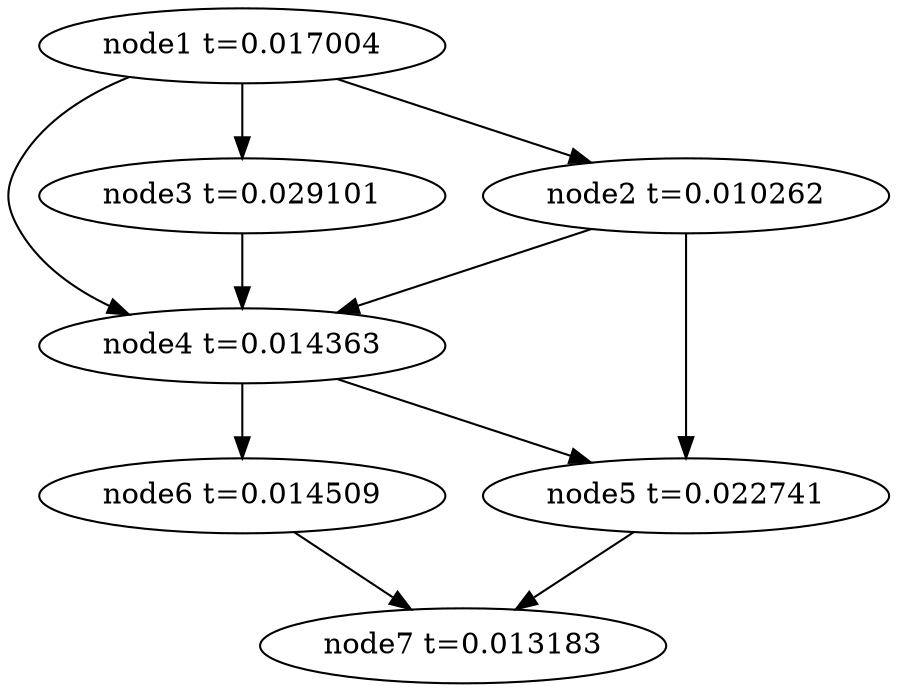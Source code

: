 digraph g{
	node7[label="node7 t=0.013183"]
	node6 -> node7
	node6[label="node6 t=0.014509"];
	node5 -> node7
	node5[label="node5 t=0.022741"];
	node4 -> node6
	node4 -> node5
	node4[label="node4 t=0.014363"];
	node3 -> node4
	node3[label="node3 t=0.029101"];
	node2 -> node5
	node2 -> node4
	node2[label="node2 t=0.010262"];
	node1 -> node4
	node1 -> node3
	node1 -> node2
	node1[label="node1 t=0.017004"];
}
